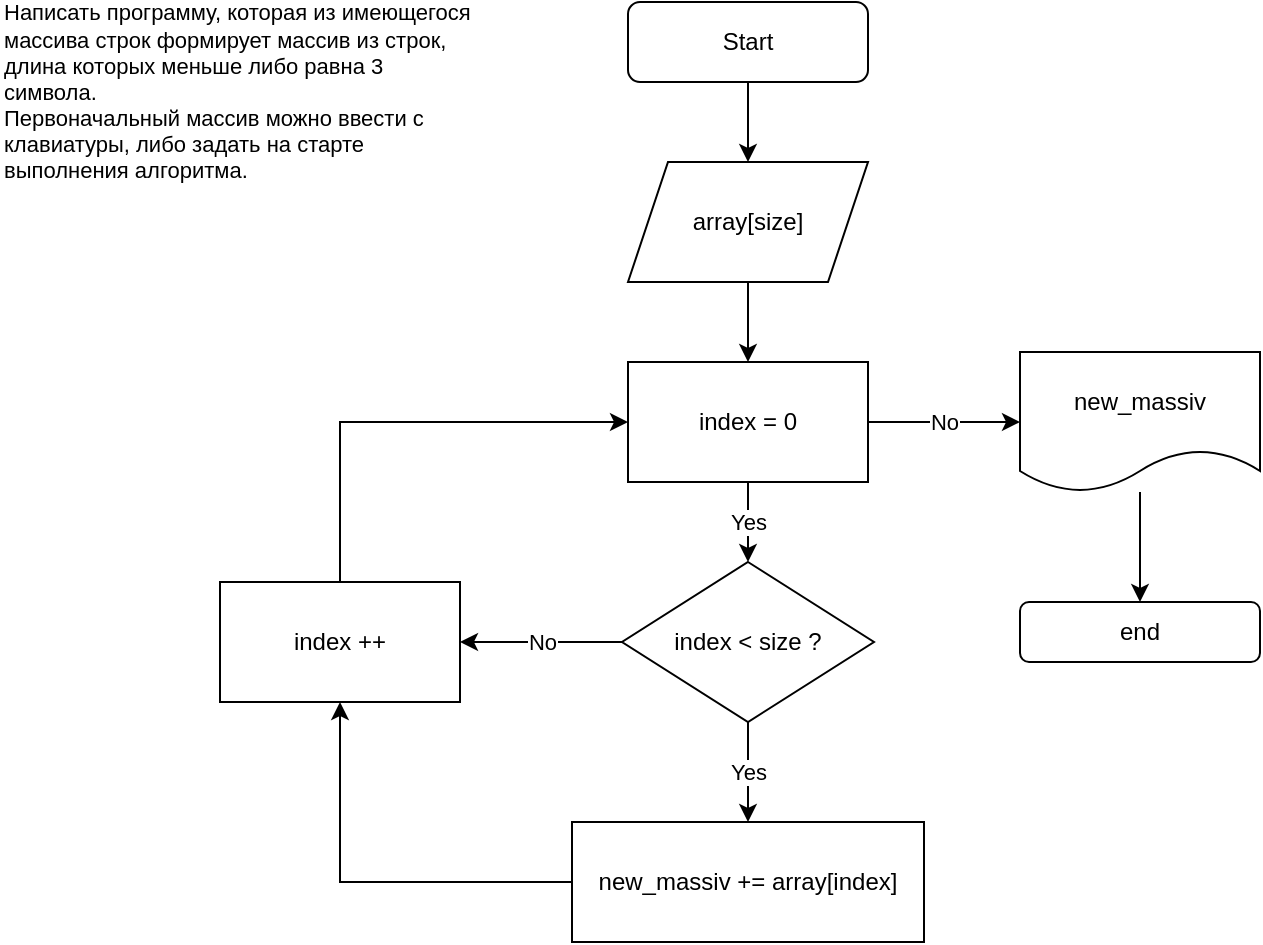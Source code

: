 <mxfile version="20.8.20" type="device"><diagram name="Страница 1" id="lPIQHP9edKEv8Tp5hrnC"><mxGraphModel dx="1434" dy="707" grid="1" gridSize="10" guides="1" tooltips="1" connect="1" arrows="1" fold="1" page="1" pageScale="1" pageWidth="827" pageHeight="1169" math="0" shadow="0"><root><mxCell id="0"/><mxCell id="1" parent="0"/><mxCell id="xb9M6a5lfRrTOmtWG2DA-6" style="edgeStyle=orthogonalEdgeStyle;rounded=0;orthogonalLoop=1;jettySize=auto;html=1;entryX=0.5;entryY=0;entryDx=0;entryDy=0;" edge="1" parent="1" source="xb9M6a5lfRrTOmtWG2DA-1" target="xb9M6a5lfRrTOmtWG2DA-2"><mxGeometry relative="1" as="geometry"/></mxCell><mxCell id="xb9M6a5lfRrTOmtWG2DA-1" value="Start" style="rounded=1;whiteSpace=wrap;html=1;" vertex="1" parent="1"><mxGeometry x="354" y="40" width="120" height="40" as="geometry"/></mxCell><mxCell id="xb9M6a5lfRrTOmtWG2DA-7" style="edgeStyle=orthogonalEdgeStyle;rounded=0;orthogonalLoop=1;jettySize=auto;html=1;entryX=0.5;entryY=0;entryDx=0;entryDy=0;" edge="1" parent="1" source="xb9M6a5lfRrTOmtWG2DA-2" target="xb9M6a5lfRrTOmtWG2DA-3"><mxGeometry relative="1" as="geometry"/></mxCell><mxCell id="xb9M6a5lfRrTOmtWG2DA-2" value="array[size]" style="shape=parallelogram;perimeter=parallelogramPerimeter;whiteSpace=wrap;html=1;fixedSize=1;" vertex="1" parent="1"><mxGeometry x="354" y="120" width="120" height="60" as="geometry"/></mxCell><mxCell id="xb9M6a5lfRrTOmtWG2DA-8" value="Yes" style="edgeStyle=orthogonalEdgeStyle;rounded=0;orthogonalLoop=1;jettySize=auto;html=1;exitX=0.5;exitY=1;exitDx=0;exitDy=0;entryX=0.5;entryY=0;entryDx=0;entryDy=0;" edge="1" parent="1" source="xb9M6a5lfRrTOmtWG2DA-3" target="xb9M6a5lfRrTOmtWG2DA-4"><mxGeometry relative="1" as="geometry"/></mxCell><mxCell id="xb9M6a5lfRrTOmtWG2DA-14" value="No" style="edgeStyle=orthogonalEdgeStyle;rounded=0;orthogonalLoop=1;jettySize=auto;html=1;entryX=0;entryY=0.5;entryDx=0;entryDy=0;" edge="1" parent="1" source="xb9M6a5lfRrTOmtWG2DA-3" target="xb9M6a5lfRrTOmtWG2DA-13"><mxGeometry relative="1" as="geometry"/></mxCell><mxCell id="xb9M6a5lfRrTOmtWG2DA-3" value="index = 0" style="rounded=0;whiteSpace=wrap;html=1;" vertex="1" parent="1"><mxGeometry x="354" y="220" width="120" height="60" as="geometry"/></mxCell><mxCell id="xb9M6a5lfRrTOmtWG2DA-9" value="Yes" style="edgeStyle=orthogonalEdgeStyle;rounded=0;orthogonalLoop=1;jettySize=auto;html=1;exitX=0.5;exitY=1;exitDx=0;exitDy=0;entryX=0.5;entryY=0;entryDx=0;entryDy=0;" edge="1" parent="1" source="xb9M6a5lfRrTOmtWG2DA-4" target="xb9M6a5lfRrTOmtWG2DA-5"><mxGeometry relative="1" as="geometry"/></mxCell><mxCell id="xb9M6a5lfRrTOmtWG2DA-18" value="No" style="edgeStyle=orthogonalEdgeStyle;rounded=0;orthogonalLoop=1;jettySize=auto;html=1;entryX=1;entryY=0.5;entryDx=0;entryDy=0;fontSize=11;" edge="1" parent="1" source="xb9M6a5lfRrTOmtWG2DA-4" target="xb9M6a5lfRrTOmtWG2DA-10"><mxGeometry relative="1" as="geometry"/></mxCell><mxCell id="xb9M6a5lfRrTOmtWG2DA-4" value="index &amp;lt; size ?" style="rhombus;whiteSpace=wrap;html=1;" vertex="1" parent="1"><mxGeometry x="351" y="320" width="126" height="80" as="geometry"/></mxCell><mxCell id="xb9M6a5lfRrTOmtWG2DA-11" style="edgeStyle=orthogonalEdgeStyle;rounded=0;orthogonalLoop=1;jettySize=auto;html=1;entryX=0.5;entryY=1;entryDx=0;entryDy=0;" edge="1" parent="1" source="xb9M6a5lfRrTOmtWG2DA-5" target="xb9M6a5lfRrTOmtWG2DA-10"><mxGeometry relative="1" as="geometry"/></mxCell><mxCell id="xb9M6a5lfRrTOmtWG2DA-5" value="new_massiv += array[index]" style="rounded=0;whiteSpace=wrap;html=1;" vertex="1" parent="1"><mxGeometry x="326" y="450" width="176" height="60" as="geometry"/></mxCell><mxCell id="xb9M6a5lfRrTOmtWG2DA-12" style="edgeStyle=orthogonalEdgeStyle;rounded=0;orthogonalLoop=1;jettySize=auto;html=1;entryX=0;entryY=0.5;entryDx=0;entryDy=0;" edge="1" parent="1" source="xb9M6a5lfRrTOmtWG2DA-10" target="xb9M6a5lfRrTOmtWG2DA-3"><mxGeometry relative="1" as="geometry"><Array as="points"><mxPoint x="210" y="250"/></Array></mxGeometry></mxCell><mxCell id="xb9M6a5lfRrTOmtWG2DA-10" value="index ++" style="rounded=0;whiteSpace=wrap;html=1;" vertex="1" parent="1"><mxGeometry x="150" y="330" width="120" height="60" as="geometry"/></mxCell><mxCell id="xb9M6a5lfRrTOmtWG2DA-16" style="edgeStyle=orthogonalEdgeStyle;rounded=0;orthogonalLoop=1;jettySize=auto;html=1;entryX=0.5;entryY=0;entryDx=0;entryDy=0;" edge="1" parent="1" source="xb9M6a5lfRrTOmtWG2DA-13" target="xb9M6a5lfRrTOmtWG2DA-15"><mxGeometry relative="1" as="geometry"/></mxCell><mxCell id="xb9M6a5lfRrTOmtWG2DA-13" value="new_massiv" style="shape=document;whiteSpace=wrap;html=1;boundedLbl=1;" vertex="1" parent="1"><mxGeometry x="550" y="215" width="120" height="70" as="geometry"/></mxCell><mxCell id="xb9M6a5lfRrTOmtWG2DA-15" value="end" style="rounded=1;whiteSpace=wrap;html=1;" vertex="1" parent="1"><mxGeometry x="550" y="340" width="120" height="30" as="geometry"/></mxCell><mxCell id="xb9M6a5lfRrTOmtWG2DA-17" value="Написать программу, которая из имеющегося массива строк формирует массив из строк, длина которых меньше либо равна 3 символа. &lt;br&gt;Первоначальный массив можно ввести с клавиатуры, либо задать на старте выполнения алгоритма." style="text;html=1;strokeColor=none;fillColor=none;align=left;verticalAlign=middle;whiteSpace=wrap;rounded=0;fontSize=11;" vertex="1" parent="1"><mxGeometry x="40" y="40" width="240" height="90" as="geometry"/></mxCell></root></mxGraphModel></diagram></mxfile>
